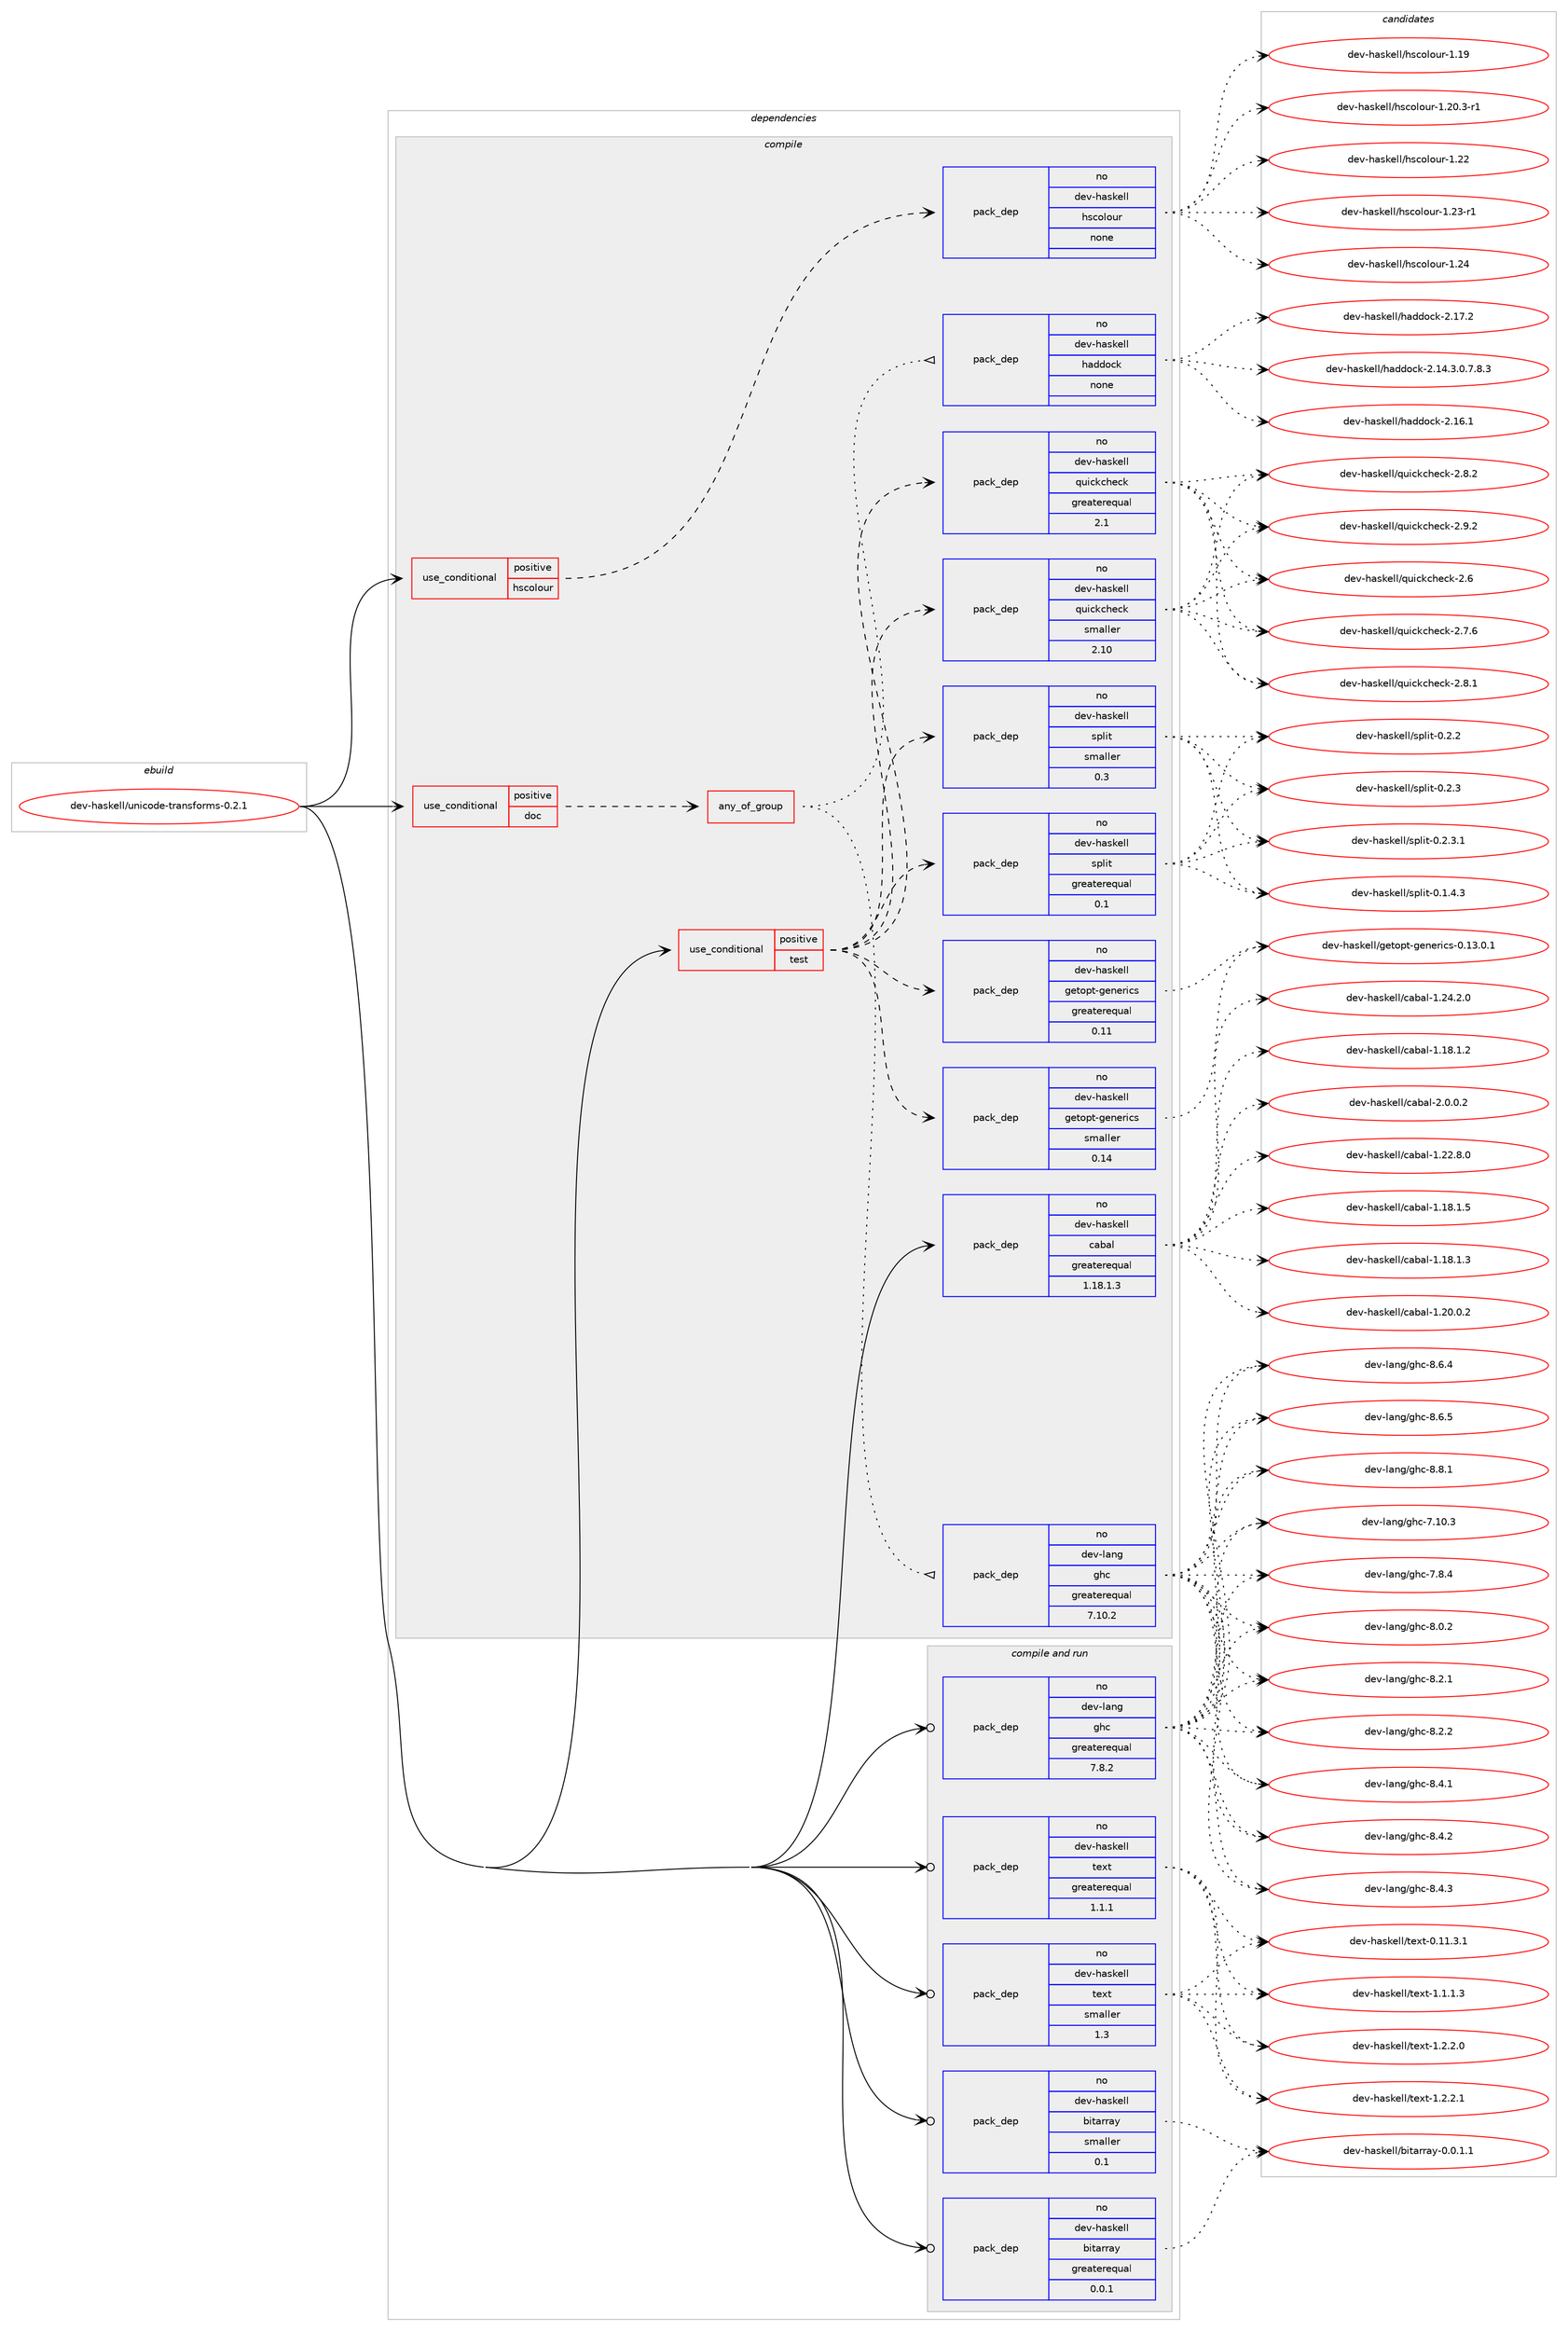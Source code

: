 digraph prolog {

# *************
# Graph options
# *************

newrank=true;
concentrate=true;
compound=true;
graph [rankdir=LR,fontname=Helvetica,fontsize=10,ranksep=1.5];#, ranksep=2.5, nodesep=0.2];
edge  [arrowhead=vee];
node  [fontname=Helvetica,fontsize=10];

# **********
# The ebuild
# **********

subgraph cluster_leftcol {
color=gray;
rank=same;
label=<<i>ebuild</i>>;
id [label="dev-haskell/unicode-transforms-0.2.1", color=red, width=4, href="../dev-haskell/unicode-transforms-0.2.1.svg"];
}

# ****************
# The dependencies
# ****************

subgraph cluster_midcol {
color=gray;
label=<<i>dependencies</i>>;
subgraph cluster_compile {
fillcolor="#eeeeee";
style=filled;
label=<<i>compile</i>>;
subgraph cond127995 {
dependency546460 [label=<<TABLE BORDER="0" CELLBORDER="1" CELLSPACING="0" CELLPADDING="4"><TR><TD ROWSPAN="3" CELLPADDING="10">use_conditional</TD></TR><TR><TD>positive</TD></TR><TR><TD>doc</TD></TR></TABLE>>, shape=none, color=red];
subgraph any10644 {
dependency546461 [label=<<TABLE BORDER="0" CELLBORDER="1" CELLSPACING="0" CELLPADDING="4"><TR><TD CELLPADDING="10">any_of_group</TD></TR></TABLE>>, shape=none, color=red];subgraph pack407464 {
dependency546462 [label=<<TABLE BORDER="0" CELLBORDER="1" CELLSPACING="0" CELLPADDING="4" WIDTH="220"><TR><TD ROWSPAN="6" CELLPADDING="30">pack_dep</TD></TR><TR><TD WIDTH="110">no</TD></TR><TR><TD>dev-haskell</TD></TR><TR><TD>haddock</TD></TR><TR><TD>none</TD></TR><TR><TD></TD></TR></TABLE>>, shape=none, color=blue];
}
dependency546461:e -> dependency546462:w [weight=20,style="dotted",arrowhead="oinv"];
subgraph pack407465 {
dependency546463 [label=<<TABLE BORDER="0" CELLBORDER="1" CELLSPACING="0" CELLPADDING="4" WIDTH="220"><TR><TD ROWSPAN="6" CELLPADDING="30">pack_dep</TD></TR><TR><TD WIDTH="110">no</TD></TR><TR><TD>dev-lang</TD></TR><TR><TD>ghc</TD></TR><TR><TD>greaterequal</TD></TR><TR><TD>7.10.2</TD></TR></TABLE>>, shape=none, color=blue];
}
dependency546461:e -> dependency546463:w [weight=20,style="dotted",arrowhead="oinv"];
}
dependency546460:e -> dependency546461:w [weight=20,style="dashed",arrowhead="vee"];
}
id:e -> dependency546460:w [weight=20,style="solid",arrowhead="vee"];
subgraph cond127996 {
dependency546464 [label=<<TABLE BORDER="0" CELLBORDER="1" CELLSPACING="0" CELLPADDING="4"><TR><TD ROWSPAN="3" CELLPADDING="10">use_conditional</TD></TR><TR><TD>positive</TD></TR><TR><TD>hscolour</TD></TR></TABLE>>, shape=none, color=red];
subgraph pack407466 {
dependency546465 [label=<<TABLE BORDER="0" CELLBORDER="1" CELLSPACING="0" CELLPADDING="4" WIDTH="220"><TR><TD ROWSPAN="6" CELLPADDING="30">pack_dep</TD></TR><TR><TD WIDTH="110">no</TD></TR><TR><TD>dev-haskell</TD></TR><TR><TD>hscolour</TD></TR><TR><TD>none</TD></TR><TR><TD></TD></TR></TABLE>>, shape=none, color=blue];
}
dependency546464:e -> dependency546465:w [weight=20,style="dashed",arrowhead="vee"];
}
id:e -> dependency546464:w [weight=20,style="solid",arrowhead="vee"];
subgraph cond127997 {
dependency546466 [label=<<TABLE BORDER="0" CELLBORDER="1" CELLSPACING="0" CELLPADDING="4"><TR><TD ROWSPAN="3" CELLPADDING="10">use_conditional</TD></TR><TR><TD>positive</TD></TR><TR><TD>test</TD></TR></TABLE>>, shape=none, color=red];
subgraph pack407467 {
dependency546467 [label=<<TABLE BORDER="0" CELLBORDER="1" CELLSPACING="0" CELLPADDING="4" WIDTH="220"><TR><TD ROWSPAN="6" CELLPADDING="30">pack_dep</TD></TR><TR><TD WIDTH="110">no</TD></TR><TR><TD>dev-haskell</TD></TR><TR><TD>getopt-generics</TD></TR><TR><TD>greaterequal</TD></TR><TR><TD>0.11</TD></TR></TABLE>>, shape=none, color=blue];
}
dependency546466:e -> dependency546467:w [weight=20,style="dashed",arrowhead="vee"];
subgraph pack407468 {
dependency546468 [label=<<TABLE BORDER="0" CELLBORDER="1" CELLSPACING="0" CELLPADDING="4" WIDTH="220"><TR><TD ROWSPAN="6" CELLPADDING="30">pack_dep</TD></TR><TR><TD WIDTH="110">no</TD></TR><TR><TD>dev-haskell</TD></TR><TR><TD>getopt-generics</TD></TR><TR><TD>smaller</TD></TR><TR><TD>0.14</TD></TR></TABLE>>, shape=none, color=blue];
}
dependency546466:e -> dependency546468:w [weight=20,style="dashed",arrowhead="vee"];
subgraph pack407469 {
dependency546469 [label=<<TABLE BORDER="0" CELLBORDER="1" CELLSPACING="0" CELLPADDING="4" WIDTH="220"><TR><TD ROWSPAN="6" CELLPADDING="30">pack_dep</TD></TR><TR><TD WIDTH="110">no</TD></TR><TR><TD>dev-haskell</TD></TR><TR><TD>quickcheck</TD></TR><TR><TD>greaterequal</TD></TR><TR><TD>2.1</TD></TR></TABLE>>, shape=none, color=blue];
}
dependency546466:e -> dependency546469:w [weight=20,style="dashed",arrowhead="vee"];
subgraph pack407470 {
dependency546470 [label=<<TABLE BORDER="0" CELLBORDER="1" CELLSPACING="0" CELLPADDING="4" WIDTH="220"><TR><TD ROWSPAN="6" CELLPADDING="30">pack_dep</TD></TR><TR><TD WIDTH="110">no</TD></TR><TR><TD>dev-haskell</TD></TR><TR><TD>quickcheck</TD></TR><TR><TD>smaller</TD></TR><TR><TD>2.10</TD></TR></TABLE>>, shape=none, color=blue];
}
dependency546466:e -> dependency546470:w [weight=20,style="dashed",arrowhead="vee"];
subgraph pack407471 {
dependency546471 [label=<<TABLE BORDER="0" CELLBORDER="1" CELLSPACING="0" CELLPADDING="4" WIDTH="220"><TR><TD ROWSPAN="6" CELLPADDING="30">pack_dep</TD></TR><TR><TD WIDTH="110">no</TD></TR><TR><TD>dev-haskell</TD></TR><TR><TD>split</TD></TR><TR><TD>greaterequal</TD></TR><TR><TD>0.1</TD></TR></TABLE>>, shape=none, color=blue];
}
dependency546466:e -> dependency546471:w [weight=20,style="dashed",arrowhead="vee"];
subgraph pack407472 {
dependency546472 [label=<<TABLE BORDER="0" CELLBORDER="1" CELLSPACING="0" CELLPADDING="4" WIDTH="220"><TR><TD ROWSPAN="6" CELLPADDING="30">pack_dep</TD></TR><TR><TD WIDTH="110">no</TD></TR><TR><TD>dev-haskell</TD></TR><TR><TD>split</TD></TR><TR><TD>smaller</TD></TR><TR><TD>0.3</TD></TR></TABLE>>, shape=none, color=blue];
}
dependency546466:e -> dependency546472:w [weight=20,style="dashed",arrowhead="vee"];
}
id:e -> dependency546466:w [weight=20,style="solid",arrowhead="vee"];
subgraph pack407473 {
dependency546473 [label=<<TABLE BORDER="0" CELLBORDER="1" CELLSPACING="0" CELLPADDING="4" WIDTH="220"><TR><TD ROWSPAN="6" CELLPADDING="30">pack_dep</TD></TR><TR><TD WIDTH="110">no</TD></TR><TR><TD>dev-haskell</TD></TR><TR><TD>cabal</TD></TR><TR><TD>greaterequal</TD></TR><TR><TD>1.18.1.3</TD></TR></TABLE>>, shape=none, color=blue];
}
id:e -> dependency546473:w [weight=20,style="solid",arrowhead="vee"];
}
subgraph cluster_compileandrun {
fillcolor="#eeeeee";
style=filled;
label=<<i>compile and run</i>>;
subgraph pack407474 {
dependency546474 [label=<<TABLE BORDER="0" CELLBORDER="1" CELLSPACING="0" CELLPADDING="4" WIDTH="220"><TR><TD ROWSPAN="6" CELLPADDING="30">pack_dep</TD></TR><TR><TD WIDTH="110">no</TD></TR><TR><TD>dev-haskell</TD></TR><TR><TD>bitarray</TD></TR><TR><TD>greaterequal</TD></TR><TR><TD>0.0.1</TD></TR></TABLE>>, shape=none, color=blue];
}
id:e -> dependency546474:w [weight=20,style="solid",arrowhead="odotvee"];
subgraph pack407475 {
dependency546475 [label=<<TABLE BORDER="0" CELLBORDER="1" CELLSPACING="0" CELLPADDING="4" WIDTH="220"><TR><TD ROWSPAN="6" CELLPADDING="30">pack_dep</TD></TR><TR><TD WIDTH="110">no</TD></TR><TR><TD>dev-haskell</TD></TR><TR><TD>bitarray</TD></TR><TR><TD>smaller</TD></TR><TR><TD>0.1</TD></TR></TABLE>>, shape=none, color=blue];
}
id:e -> dependency546475:w [weight=20,style="solid",arrowhead="odotvee"];
subgraph pack407476 {
dependency546476 [label=<<TABLE BORDER="0" CELLBORDER="1" CELLSPACING="0" CELLPADDING="4" WIDTH="220"><TR><TD ROWSPAN="6" CELLPADDING="30">pack_dep</TD></TR><TR><TD WIDTH="110">no</TD></TR><TR><TD>dev-haskell</TD></TR><TR><TD>text</TD></TR><TR><TD>greaterequal</TD></TR><TR><TD>1.1.1</TD></TR></TABLE>>, shape=none, color=blue];
}
id:e -> dependency546476:w [weight=20,style="solid",arrowhead="odotvee"];
subgraph pack407477 {
dependency546477 [label=<<TABLE BORDER="0" CELLBORDER="1" CELLSPACING="0" CELLPADDING="4" WIDTH="220"><TR><TD ROWSPAN="6" CELLPADDING="30">pack_dep</TD></TR><TR><TD WIDTH="110">no</TD></TR><TR><TD>dev-haskell</TD></TR><TR><TD>text</TD></TR><TR><TD>smaller</TD></TR><TR><TD>1.3</TD></TR></TABLE>>, shape=none, color=blue];
}
id:e -> dependency546477:w [weight=20,style="solid",arrowhead="odotvee"];
subgraph pack407478 {
dependency546478 [label=<<TABLE BORDER="0" CELLBORDER="1" CELLSPACING="0" CELLPADDING="4" WIDTH="220"><TR><TD ROWSPAN="6" CELLPADDING="30">pack_dep</TD></TR><TR><TD WIDTH="110">no</TD></TR><TR><TD>dev-lang</TD></TR><TR><TD>ghc</TD></TR><TR><TD>greaterequal</TD></TR><TR><TD>7.8.2</TD></TR></TABLE>>, shape=none, color=blue];
}
id:e -> dependency546478:w [weight=20,style="solid",arrowhead="odotvee"];
}
subgraph cluster_run {
fillcolor="#eeeeee";
style=filled;
label=<<i>run</i>>;
}
}

# **************
# The candidates
# **************

subgraph cluster_choices {
rank=same;
color=gray;
label=<<i>candidates</i>>;

subgraph choice407464 {
color=black;
nodesep=1;
choice1001011184510497115107101108108471049710010011199107455046495246514648465546564651 [label="dev-haskell/haddock-2.14.3.0.7.8.3", color=red, width=4,href="../dev-haskell/haddock-2.14.3.0.7.8.3.svg"];
choice100101118451049711510710110810847104971001001119910745504649544649 [label="dev-haskell/haddock-2.16.1", color=red, width=4,href="../dev-haskell/haddock-2.16.1.svg"];
choice100101118451049711510710110810847104971001001119910745504649554650 [label="dev-haskell/haddock-2.17.2", color=red, width=4,href="../dev-haskell/haddock-2.17.2.svg"];
dependency546462:e -> choice1001011184510497115107101108108471049710010011199107455046495246514648465546564651:w [style=dotted,weight="100"];
dependency546462:e -> choice100101118451049711510710110810847104971001001119910745504649544649:w [style=dotted,weight="100"];
dependency546462:e -> choice100101118451049711510710110810847104971001001119910745504649554650:w [style=dotted,weight="100"];
}
subgraph choice407465 {
color=black;
nodesep=1;
choice1001011184510897110103471031049945554649484651 [label="dev-lang/ghc-7.10.3", color=red, width=4,href="../dev-lang/ghc-7.10.3.svg"];
choice10010111845108971101034710310499455546564652 [label="dev-lang/ghc-7.8.4", color=red, width=4,href="../dev-lang/ghc-7.8.4.svg"];
choice10010111845108971101034710310499455646484650 [label="dev-lang/ghc-8.0.2", color=red, width=4,href="../dev-lang/ghc-8.0.2.svg"];
choice10010111845108971101034710310499455646504649 [label="dev-lang/ghc-8.2.1", color=red, width=4,href="../dev-lang/ghc-8.2.1.svg"];
choice10010111845108971101034710310499455646504650 [label="dev-lang/ghc-8.2.2", color=red, width=4,href="../dev-lang/ghc-8.2.2.svg"];
choice10010111845108971101034710310499455646524649 [label="dev-lang/ghc-8.4.1", color=red, width=4,href="../dev-lang/ghc-8.4.1.svg"];
choice10010111845108971101034710310499455646524650 [label="dev-lang/ghc-8.4.2", color=red, width=4,href="../dev-lang/ghc-8.4.2.svg"];
choice10010111845108971101034710310499455646524651 [label="dev-lang/ghc-8.4.3", color=red, width=4,href="../dev-lang/ghc-8.4.3.svg"];
choice10010111845108971101034710310499455646544652 [label="dev-lang/ghc-8.6.4", color=red, width=4,href="../dev-lang/ghc-8.6.4.svg"];
choice10010111845108971101034710310499455646544653 [label="dev-lang/ghc-8.6.5", color=red, width=4,href="../dev-lang/ghc-8.6.5.svg"];
choice10010111845108971101034710310499455646564649 [label="dev-lang/ghc-8.8.1", color=red, width=4,href="../dev-lang/ghc-8.8.1.svg"];
dependency546463:e -> choice1001011184510897110103471031049945554649484651:w [style=dotted,weight="100"];
dependency546463:e -> choice10010111845108971101034710310499455546564652:w [style=dotted,weight="100"];
dependency546463:e -> choice10010111845108971101034710310499455646484650:w [style=dotted,weight="100"];
dependency546463:e -> choice10010111845108971101034710310499455646504649:w [style=dotted,weight="100"];
dependency546463:e -> choice10010111845108971101034710310499455646504650:w [style=dotted,weight="100"];
dependency546463:e -> choice10010111845108971101034710310499455646524649:w [style=dotted,weight="100"];
dependency546463:e -> choice10010111845108971101034710310499455646524650:w [style=dotted,weight="100"];
dependency546463:e -> choice10010111845108971101034710310499455646524651:w [style=dotted,weight="100"];
dependency546463:e -> choice10010111845108971101034710310499455646544652:w [style=dotted,weight="100"];
dependency546463:e -> choice10010111845108971101034710310499455646544653:w [style=dotted,weight="100"];
dependency546463:e -> choice10010111845108971101034710310499455646564649:w [style=dotted,weight="100"];
}
subgraph choice407466 {
color=black;
nodesep=1;
choice100101118451049711510710110810847104115991111081111171144549464957 [label="dev-haskell/hscolour-1.19", color=red, width=4,href="../dev-haskell/hscolour-1.19.svg"];
choice10010111845104971151071011081084710411599111108111117114454946504846514511449 [label="dev-haskell/hscolour-1.20.3-r1", color=red, width=4,href="../dev-haskell/hscolour-1.20.3-r1.svg"];
choice100101118451049711510710110810847104115991111081111171144549465050 [label="dev-haskell/hscolour-1.22", color=red, width=4,href="../dev-haskell/hscolour-1.22.svg"];
choice1001011184510497115107101108108471041159911110811111711445494650514511449 [label="dev-haskell/hscolour-1.23-r1", color=red, width=4,href="../dev-haskell/hscolour-1.23-r1.svg"];
choice100101118451049711510710110810847104115991111081111171144549465052 [label="dev-haskell/hscolour-1.24", color=red, width=4,href="../dev-haskell/hscolour-1.24.svg"];
dependency546465:e -> choice100101118451049711510710110810847104115991111081111171144549464957:w [style=dotted,weight="100"];
dependency546465:e -> choice10010111845104971151071011081084710411599111108111117114454946504846514511449:w [style=dotted,weight="100"];
dependency546465:e -> choice100101118451049711510710110810847104115991111081111171144549465050:w [style=dotted,weight="100"];
dependency546465:e -> choice1001011184510497115107101108108471041159911110811111711445494650514511449:w [style=dotted,weight="100"];
dependency546465:e -> choice100101118451049711510710110810847104115991111081111171144549465052:w [style=dotted,weight="100"];
}
subgraph choice407467 {
color=black;
nodesep=1;
choice1001011184510497115107101108108471031011161111121164510310111010111410599115454846495146484649 [label="dev-haskell/getopt-generics-0.13.0.1", color=red, width=4,href="../dev-haskell/getopt-generics-0.13.0.1.svg"];
dependency546467:e -> choice1001011184510497115107101108108471031011161111121164510310111010111410599115454846495146484649:w [style=dotted,weight="100"];
}
subgraph choice407468 {
color=black;
nodesep=1;
choice1001011184510497115107101108108471031011161111121164510310111010111410599115454846495146484649 [label="dev-haskell/getopt-generics-0.13.0.1", color=red, width=4,href="../dev-haskell/getopt-generics-0.13.0.1.svg"];
dependency546468:e -> choice1001011184510497115107101108108471031011161111121164510310111010111410599115454846495146484649:w [style=dotted,weight="100"];
}
subgraph choice407469 {
color=black;
nodesep=1;
choice10010111845104971151071011081084711311710599107991041019910745504654 [label="dev-haskell/quickcheck-2.6", color=red, width=4,href="../dev-haskell/quickcheck-2.6.svg"];
choice100101118451049711510710110810847113117105991079910410199107455046554654 [label="dev-haskell/quickcheck-2.7.6", color=red, width=4,href="../dev-haskell/quickcheck-2.7.6.svg"];
choice100101118451049711510710110810847113117105991079910410199107455046564649 [label="dev-haskell/quickcheck-2.8.1", color=red, width=4,href="../dev-haskell/quickcheck-2.8.1.svg"];
choice100101118451049711510710110810847113117105991079910410199107455046564650 [label="dev-haskell/quickcheck-2.8.2", color=red, width=4,href="../dev-haskell/quickcheck-2.8.2.svg"];
choice100101118451049711510710110810847113117105991079910410199107455046574650 [label="dev-haskell/quickcheck-2.9.2", color=red, width=4,href="../dev-haskell/quickcheck-2.9.2.svg"];
dependency546469:e -> choice10010111845104971151071011081084711311710599107991041019910745504654:w [style=dotted,weight="100"];
dependency546469:e -> choice100101118451049711510710110810847113117105991079910410199107455046554654:w [style=dotted,weight="100"];
dependency546469:e -> choice100101118451049711510710110810847113117105991079910410199107455046564649:w [style=dotted,weight="100"];
dependency546469:e -> choice100101118451049711510710110810847113117105991079910410199107455046564650:w [style=dotted,weight="100"];
dependency546469:e -> choice100101118451049711510710110810847113117105991079910410199107455046574650:w [style=dotted,weight="100"];
}
subgraph choice407470 {
color=black;
nodesep=1;
choice10010111845104971151071011081084711311710599107991041019910745504654 [label="dev-haskell/quickcheck-2.6", color=red, width=4,href="../dev-haskell/quickcheck-2.6.svg"];
choice100101118451049711510710110810847113117105991079910410199107455046554654 [label="dev-haskell/quickcheck-2.7.6", color=red, width=4,href="../dev-haskell/quickcheck-2.7.6.svg"];
choice100101118451049711510710110810847113117105991079910410199107455046564649 [label="dev-haskell/quickcheck-2.8.1", color=red, width=4,href="../dev-haskell/quickcheck-2.8.1.svg"];
choice100101118451049711510710110810847113117105991079910410199107455046564650 [label="dev-haskell/quickcheck-2.8.2", color=red, width=4,href="../dev-haskell/quickcheck-2.8.2.svg"];
choice100101118451049711510710110810847113117105991079910410199107455046574650 [label="dev-haskell/quickcheck-2.9.2", color=red, width=4,href="../dev-haskell/quickcheck-2.9.2.svg"];
dependency546470:e -> choice10010111845104971151071011081084711311710599107991041019910745504654:w [style=dotted,weight="100"];
dependency546470:e -> choice100101118451049711510710110810847113117105991079910410199107455046554654:w [style=dotted,weight="100"];
dependency546470:e -> choice100101118451049711510710110810847113117105991079910410199107455046564649:w [style=dotted,weight="100"];
dependency546470:e -> choice100101118451049711510710110810847113117105991079910410199107455046564650:w [style=dotted,weight="100"];
dependency546470:e -> choice100101118451049711510710110810847113117105991079910410199107455046574650:w [style=dotted,weight="100"];
}
subgraph choice407471 {
color=black;
nodesep=1;
choice1001011184510497115107101108108471151121081051164548464946524651 [label="dev-haskell/split-0.1.4.3", color=red, width=4,href="../dev-haskell/split-0.1.4.3.svg"];
choice100101118451049711510710110810847115112108105116454846504650 [label="dev-haskell/split-0.2.2", color=red, width=4,href="../dev-haskell/split-0.2.2.svg"];
choice100101118451049711510710110810847115112108105116454846504651 [label="dev-haskell/split-0.2.3", color=red, width=4,href="../dev-haskell/split-0.2.3.svg"];
choice1001011184510497115107101108108471151121081051164548465046514649 [label="dev-haskell/split-0.2.3.1", color=red, width=4,href="../dev-haskell/split-0.2.3.1.svg"];
dependency546471:e -> choice1001011184510497115107101108108471151121081051164548464946524651:w [style=dotted,weight="100"];
dependency546471:e -> choice100101118451049711510710110810847115112108105116454846504650:w [style=dotted,weight="100"];
dependency546471:e -> choice100101118451049711510710110810847115112108105116454846504651:w [style=dotted,weight="100"];
dependency546471:e -> choice1001011184510497115107101108108471151121081051164548465046514649:w [style=dotted,weight="100"];
}
subgraph choice407472 {
color=black;
nodesep=1;
choice1001011184510497115107101108108471151121081051164548464946524651 [label="dev-haskell/split-0.1.4.3", color=red, width=4,href="../dev-haskell/split-0.1.4.3.svg"];
choice100101118451049711510710110810847115112108105116454846504650 [label="dev-haskell/split-0.2.2", color=red, width=4,href="../dev-haskell/split-0.2.2.svg"];
choice100101118451049711510710110810847115112108105116454846504651 [label="dev-haskell/split-0.2.3", color=red, width=4,href="../dev-haskell/split-0.2.3.svg"];
choice1001011184510497115107101108108471151121081051164548465046514649 [label="dev-haskell/split-0.2.3.1", color=red, width=4,href="../dev-haskell/split-0.2.3.1.svg"];
dependency546472:e -> choice1001011184510497115107101108108471151121081051164548464946524651:w [style=dotted,weight="100"];
dependency546472:e -> choice100101118451049711510710110810847115112108105116454846504650:w [style=dotted,weight="100"];
dependency546472:e -> choice100101118451049711510710110810847115112108105116454846504651:w [style=dotted,weight="100"];
dependency546472:e -> choice1001011184510497115107101108108471151121081051164548465046514649:w [style=dotted,weight="100"];
}
subgraph choice407473 {
color=black;
nodesep=1;
choice10010111845104971151071011081084799979897108454946495646494650 [label="dev-haskell/cabal-1.18.1.2", color=red, width=4,href="../dev-haskell/cabal-1.18.1.2.svg"];
choice10010111845104971151071011081084799979897108454946495646494651 [label="dev-haskell/cabal-1.18.1.3", color=red, width=4,href="../dev-haskell/cabal-1.18.1.3.svg"];
choice10010111845104971151071011081084799979897108454946495646494653 [label="dev-haskell/cabal-1.18.1.5", color=red, width=4,href="../dev-haskell/cabal-1.18.1.5.svg"];
choice10010111845104971151071011081084799979897108454946504846484650 [label="dev-haskell/cabal-1.20.0.2", color=red, width=4,href="../dev-haskell/cabal-1.20.0.2.svg"];
choice10010111845104971151071011081084799979897108454946505046564648 [label="dev-haskell/cabal-1.22.8.0", color=red, width=4,href="../dev-haskell/cabal-1.22.8.0.svg"];
choice10010111845104971151071011081084799979897108454946505246504648 [label="dev-haskell/cabal-1.24.2.0", color=red, width=4,href="../dev-haskell/cabal-1.24.2.0.svg"];
choice100101118451049711510710110810847999798971084550464846484650 [label="dev-haskell/cabal-2.0.0.2", color=red, width=4,href="../dev-haskell/cabal-2.0.0.2.svg"];
dependency546473:e -> choice10010111845104971151071011081084799979897108454946495646494650:w [style=dotted,weight="100"];
dependency546473:e -> choice10010111845104971151071011081084799979897108454946495646494651:w [style=dotted,weight="100"];
dependency546473:e -> choice10010111845104971151071011081084799979897108454946495646494653:w [style=dotted,weight="100"];
dependency546473:e -> choice10010111845104971151071011081084799979897108454946504846484650:w [style=dotted,weight="100"];
dependency546473:e -> choice10010111845104971151071011081084799979897108454946505046564648:w [style=dotted,weight="100"];
dependency546473:e -> choice10010111845104971151071011081084799979897108454946505246504648:w [style=dotted,weight="100"];
dependency546473:e -> choice100101118451049711510710110810847999798971084550464846484650:w [style=dotted,weight="100"];
}
subgraph choice407474 {
color=black;
nodesep=1;
choice1001011184510497115107101108108479810511697114114971214548464846494649 [label="dev-haskell/bitarray-0.0.1.1", color=red, width=4,href="../dev-haskell/bitarray-0.0.1.1.svg"];
dependency546474:e -> choice1001011184510497115107101108108479810511697114114971214548464846494649:w [style=dotted,weight="100"];
}
subgraph choice407475 {
color=black;
nodesep=1;
choice1001011184510497115107101108108479810511697114114971214548464846494649 [label="dev-haskell/bitarray-0.0.1.1", color=red, width=4,href="../dev-haskell/bitarray-0.0.1.1.svg"];
dependency546475:e -> choice1001011184510497115107101108108479810511697114114971214548464846494649:w [style=dotted,weight="100"];
}
subgraph choice407476 {
color=black;
nodesep=1;
choice100101118451049711510710110810847116101120116454846494946514649 [label="dev-haskell/text-0.11.3.1", color=red, width=4,href="../dev-haskell/text-0.11.3.1.svg"];
choice1001011184510497115107101108108471161011201164549464946494651 [label="dev-haskell/text-1.1.1.3", color=red, width=4,href="../dev-haskell/text-1.1.1.3.svg"];
choice1001011184510497115107101108108471161011201164549465046504648 [label="dev-haskell/text-1.2.2.0", color=red, width=4,href="../dev-haskell/text-1.2.2.0.svg"];
choice1001011184510497115107101108108471161011201164549465046504649 [label="dev-haskell/text-1.2.2.1", color=red, width=4,href="../dev-haskell/text-1.2.2.1.svg"];
dependency546476:e -> choice100101118451049711510710110810847116101120116454846494946514649:w [style=dotted,weight="100"];
dependency546476:e -> choice1001011184510497115107101108108471161011201164549464946494651:w [style=dotted,weight="100"];
dependency546476:e -> choice1001011184510497115107101108108471161011201164549465046504648:w [style=dotted,weight="100"];
dependency546476:e -> choice1001011184510497115107101108108471161011201164549465046504649:w [style=dotted,weight="100"];
}
subgraph choice407477 {
color=black;
nodesep=1;
choice100101118451049711510710110810847116101120116454846494946514649 [label="dev-haskell/text-0.11.3.1", color=red, width=4,href="../dev-haskell/text-0.11.3.1.svg"];
choice1001011184510497115107101108108471161011201164549464946494651 [label="dev-haskell/text-1.1.1.3", color=red, width=4,href="../dev-haskell/text-1.1.1.3.svg"];
choice1001011184510497115107101108108471161011201164549465046504648 [label="dev-haskell/text-1.2.2.0", color=red, width=4,href="../dev-haskell/text-1.2.2.0.svg"];
choice1001011184510497115107101108108471161011201164549465046504649 [label="dev-haskell/text-1.2.2.1", color=red, width=4,href="../dev-haskell/text-1.2.2.1.svg"];
dependency546477:e -> choice100101118451049711510710110810847116101120116454846494946514649:w [style=dotted,weight="100"];
dependency546477:e -> choice1001011184510497115107101108108471161011201164549464946494651:w [style=dotted,weight="100"];
dependency546477:e -> choice1001011184510497115107101108108471161011201164549465046504648:w [style=dotted,weight="100"];
dependency546477:e -> choice1001011184510497115107101108108471161011201164549465046504649:w [style=dotted,weight="100"];
}
subgraph choice407478 {
color=black;
nodesep=1;
choice1001011184510897110103471031049945554649484651 [label="dev-lang/ghc-7.10.3", color=red, width=4,href="../dev-lang/ghc-7.10.3.svg"];
choice10010111845108971101034710310499455546564652 [label="dev-lang/ghc-7.8.4", color=red, width=4,href="../dev-lang/ghc-7.8.4.svg"];
choice10010111845108971101034710310499455646484650 [label="dev-lang/ghc-8.0.2", color=red, width=4,href="../dev-lang/ghc-8.0.2.svg"];
choice10010111845108971101034710310499455646504649 [label="dev-lang/ghc-8.2.1", color=red, width=4,href="../dev-lang/ghc-8.2.1.svg"];
choice10010111845108971101034710310499455646504650 [label="dev-lang/ghc-8.2.2", color=red, width=4,href="../dev-lang/ghc-8.2.2.svg"];
choice10010111845108971101034710310499455646524649 [label="dev-lang/ghc-8.4.1", color=red, width=4,href="../dev-lang/ghc-8.4.1.svg"];
choice10010111845108971101034710310499455646524650 [label="dev-lang/ghc-8.4.2", color=red, width=4,href="../dev-lang/ghc-8.4.2.svg"];
choice10010111845108971101034710310499455646524651 [label="dev-lang/ghc-8.4.3", color=red, width=4,href="../dev-lang/ghc-8.4.3.svg"];
choice10010111845108971101034710310499455646544652 [label="dev-lang/ghc-8.6.4", color=red, width=4,href="../dev-lang/ghc-8.6.4.svg"];
choice10010111845108971101034710310499455646544653 [label="dev-lang/ghc-8.6.5", color=red, width=4,href="../dev-lang/ghc-8.6.5.svg"];
choice10010111845108971101034710310499455646564649 [label="dev-lang/ghc-8.8.1", color=red, width=4,href="../dev-lang/ghc-8.8.1.svg"];
dependency546478:e -> choice1001011184510897110103471031049945554649484651:w [style=dotted,weight="100"];
dependency546478:e -> choice10010111845108971101034710310499455546564652:w [style=dotted,weight="100"];
dependency546478:e -> choice10010111845108971101034710310499455646484650:w [style=dotted,weight="100"];
dependency546478:e -> choice10010111845108971101034710310499455646504649:w [style=dotted,weight="100"];
dependency546478:e -> choice10010111845108971101034710310499455646504650:w [style=dotted,weight="100"];
dependency546478:e -> choice10010111845108971101034710310499455646524649:w [style=dotted,weight="100"];
dependency546478:e -> choice10010111845108971101034710310499455646524650:w [style=dotted,weight="100"];
dependency546478:e -> choice10010111845108971101034710310499455646524651:w [style=dotted,weight="100"];
dependency546478:e -> choice10010111845108971101034710310499455646544652:w [style=dotted,weight="100"];
dependency546478:e -> choice10010111845108971101034710310499455646544653:w [style=dotted,weight="100"];
dependency546478:e -> choice10010111845108971101034710310499455646564649:w [style=dotted,weight="100"];
}
}

}
